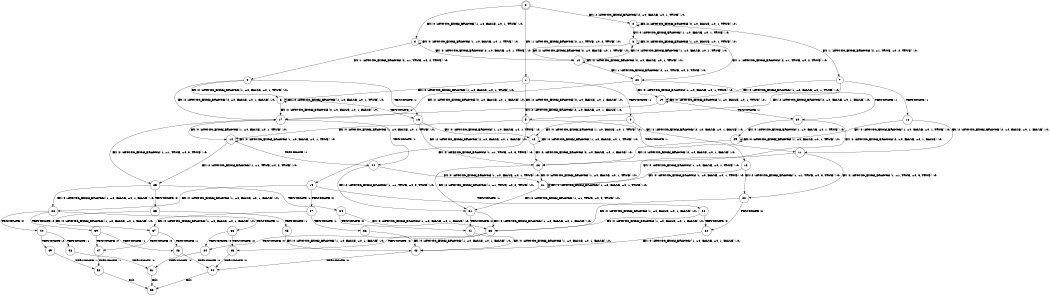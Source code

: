 digraph BCG {
size = "7, 10.5";
center = TRUE;
node [shape = circle];
0 [peripheries = 2];
0 -> 1 [label = "EX !1 !ATOMIC_EXCH_BRANCH (2, +1, TRUE, +0, 2, TRUE) !:0:"];
0 -> 2 [label = "EX !2 !ATOMIC_EXCH_BRANCH (2, +0, FALSE, +0, 1, TRUE) !:0:"];
0 -> 3 [label = "EX !0 !ATOMIC_EXCH_BRANCH (1, +0, FALSE, +0, 1, TRUE) !:0:"];
1 -> 4 [label = "TERMINATE !1"];
1 -> 5 [label = "EX !2 !ATOMIC_EXCH_BRANCH (2, +0, FALSE, +0, 1, FALSE) !:0:"];
1 -> 6 [label = "EX !0 !ATOMIC_EXCH_BRANCH (1, +0, FALSE, +0, 1, TRUE) !:0:"];
2 -> 7 [label = "EX !1 !ATOMIC_EXCH_BRANCH (2, +1, TRUE, +0, 2, TRUE) !:0:"];
2 -> 8 [label = "EX !0 !ATOMIC_EXCH_BRANCH (1, +0, FALSE, +0, 1, TRUE) !:0:"];
2 -> 2 [label = "EX !2 !ATOMIC_EXCH_BRANCH (2, +0, FALSE, +0, 1, TRUE) !:0:"];
3 -> 9 [label = "EX !1 !ATOMIC_EXCH_BRANCH (2, +1, TRUE, +0, 2, TRUE) !:0:"];
3 -> 10 [label = "EX !2 !ATOMIC_EXCH_BRANCH (2, +0, FALSE, +0, 1, TRUE) !:0:"];
3 -> 3 [label = "EX !0 !ATOMIC_EXCH_BRANCH (1, +0, FALSE, +0, 1, TRUE) !:0:"];
4 -> 11 [label = "EX !2 !ATOMIC_EXCH_BRANCH (2, +0, FALSE, +0, 1, FALSE) !:0:"];
4 -> 12 [label = "EX !0 !ATOMIC_EXCH_BRANCH (1, +0, FALSE, +0, 1, TRUE) !:0:"];
5 -> 13 [label = "TERMINATE !1"];
5 -> 14 [label = "EX !0 !ATOMIC_EXCH_BRANCH (1, +0, FALSE, +0, 1, TRUE) !:0:"];
5 -> 15 [label = "EX !2 !ATOMIC_EXCH_BRANCH (1, +1, TRUE, +0, 3, TRUE) !:0:"];
6 -> 16 [label = "TERMINATE !1"];
6 -> 17 [label = "EX !2 !ATOMIC_EXCH_BRANCH (2, +0, FALSE, +0, 1, FALSE) !:0:"];
6 -> 6 [label = "EX !0 !ATOMIC_EXCH_BRANCH (1, +0, FALSE, +0, 1, TRUE) !:0:"];
7 -> 18 [label = "TERMINATE !1"];
7 -> 19 [label = "EX !0 !ATOMIC_EXCH_BRANCH (1, +0, FALSE, +0, 1, TRUE) !:0:"];
7 -> 5 [label = "EX !2 !ATOMIC_EXCH_BRANCH (2, +0, FALSE, +0, 1, FALSE) !:0:"];
8 -> 20 [label = "EX !1 !ATOMIC_EXCH_BRANCH (2, +1, TRUE, +0, 2, TRUE) !:0:"];
8 -> 10 [label = "EX !2 !ATOMIC_EXCH_BRANCH (2, +0, FALSE, +0, 1, TRUE) !:0:"];
8 -> 8 [label = "EX !0 !ATOMIC_EXCH_BRANCH (1, +0, FALSE, +0, 1, TRUE) !:0:"];
9 -> 16 [label = "TERMINATE !1"];
9 -> 17 [label = "EX !2 !ATOMIC_EXCH_BRANCH (2, +0, FALSE, +0, 1, FALSE) !:0:"];
9 -> 6 [label = "EX !0 !ATOMIC_EXCH_BRANCH (1, +0, FALSE, +0, 1, TRUE) !:0:"];
10 -> 20 [label = "EX !1 !ATOMIC_EXCH_BRANCH (2, +1, TRUE, +0, 2, TRUE) !:0:"];
10 -> 10 [label = "EX !2 !ATOMIC_EXCH_BRANCH (2, +0, FALSE, +0, 1, TRUE) !:0:"];
10 -> 8 [label = "EX !0 !ATOMIC_EXCH_BRANCH (1, +0, FALSE, +0, 1, TRUE) !:0:"];
11 -> 21 [label = "EX !0 !ATOMIC_EXCH_BRANCH (1, +0, FALSE, +0, 1, TRUE) !:0:"];
11 -> 22 [label = "EX !2 !ATOMIC_EXCH_BRANCH (1, +1, TRUE, +0, 3, TRUE) !:0:"];
12 -> 23 [label = "EX !2 !ATOMIC_EXCH_BRANCH (2, +0, FALSE, +0, 1, FALSE) !:0:"];
12 -> 12 [label = "EX !0 !ATOMIC_EXCH_BRANCH (1, +0, FALSE, +0, 1, TRUE) !:0:"];
13 -> 21 [label = "EX !0 !ATOMIC_EXCH_BRANCH (1, +0, FALSE, +0, 1, TRUE) !:0:"];
13 -> 22 [label = "EX !2 !ATOMIC_EXCH_BRANCH (1, +1, TRUE, +0, 3, TRUE) !:0:"];
14 -> 24 [label = "TERMINATE !1"];
14 -> 25 [label = "EX !2 !ATOMIC_EXCH_BRANCH (1, +1, TRUE, +0, 3, TRUE) !:0:"];
14 -> 14 [label = "EX !0 !ATOMIC_EXCH_BRANCH (1, +0, FALSE, +0, 1, TRUE) !:0:"];
15 -> 26 [label = "TERMINATE !1"];
15 -> 27 [label = "TERMINATE !2"];
15 -> 28 [label = "EX !0 !ATOMIC_EXCH_BRANCH (1, +0, FALSE, +0, 1, FALSE) !:0:"];
16 -> 23 [label = "EX !2 !ATOMIC_EXCH_BRANCH (2, +0, FALSE, +0, 1, FALSE) !:0:"];
16 -> 12 [label = "EX !0 !ATOMIC_EXCH_BRANCH (1, +0, FALSE, +0, 1, TRUE) !:0:"];
17 -> 24 [label = "TERMINATE !1"];
17 -> 25 [label = "EX !2 !ATOMIC_EXCH_BRANCH (1, +1, TRUE, +0, 3, TRUE) !:0:"];
17 -> 14 [label = "EX !0 !ATOMIC_EXCH_BRANCH (1, +0, FALSE, +0, 1, TRUE) !:0:"];
18 -> 29 [label = "EX !0 !ATOMIC_EXCH_BRANCH (1, +0, FALSE, +0, 1, TRUE) !:0:"];
18 -> 11 [label = "EX !2 !ATOMIC_EXCH_BRANCH (2, +0, FALSE, +0, 1, FALSE) !:0:"];
19 -> 30 [label = "TERMINATE !1"];
19 -> 17 [label = "EX !2 !ATOMIC_EXCH_BRANCH (2, +0, FALSE, +0, 1, FALSE) !:0:"];
19 -> 19 [label = "EX !0 !ATOMIC_EXCH_BRANCH (1, +0, FALSE, +0, 1, TRUE) !:0:"];
20 -> 30 [label = "TERMINATE !1"];
20 -> 17 [label = "EX !2 !ATOMIC_EXCH_BRANCH (2, +0, FALSE, +0, 1, FALSE) !:0:"];
20 -> 19 [label = "EX !0 !ATOMIC_EXCH_BRANCH (1, +0, FALSE, +0, 1, TRUE) !:0:"];
21 -> 31 [label = "EX !2 !ATOMIC_EXCH_BRANCH (1, +1, TRUE, +0, 3, TRUE) !:0:"];
21 -> 21 [label = "EX !0 !ATOMIC_EXCH_BRANCH (1, +0, FALSE, +0, 1, TRUE) !:0:"];
22 -> 32 [label = "TERMINATE !2"];
22 -> 33 [label = "EX !0 !ATOMIC_EXCH_BRANCH (1, +0, FALSE, +0, 1, FALSE) !:0:"];
23 -> 31 [label = "EX !2 !ATOMIC_EXCH_BRANCH (1, +1, TRUE, +0, 3, TRUE) !:0:"];
23 -> 21 [label = "EX !0 !ATOMIC_EXCH_BRANCH (1, +0, FALSE, +0, 1, TRUE) !:0:"];
24 -> 31 [label = "EX !2 !ATOMIC_EXCH_BRANCH (1, +1, TRUE, +0, 3, TRUE) !:0:"];
24 -> 21 [label = "EX !0 !ATOMIC_EXCH_BRANCH (1, +0, FALSE, +0, 1, TRUE) !:0:"];
25 -> 34 [label = "TERMINATE !1"];
25 -> 35 [label = "TERMINATE !2"];
25 -> 28 [label = "EX !0 !ATOMIC_EXCH_BRANCH (1, +0, FALSE, +0, 1, FALSE) !:0:"];
26 -> 32 [label = "TERMINATE !2"];
26 -> 33 [label = "EX !0 !ATOMIC_EXCH_BRANCH (1, +0, FALSE, +0, 1, FALSE) !:0:"];
27 -> 36 [label = "TERMINATE !1"];
27 -> 37 [label = "EX !0 !ATOMIC_EXCH_BRANCH (1, +0, FALSE, +0, 1, FALSE) !:0:"];
28 -> 38 [label = "TERMINATE !1"];
28 -> 39 [label = "TERMINATE !2"];
28 -> 40 [label = "TERMINATE !0"];
29 -> 23 [label = "EX !2 !ATOMIC_EXCH_BRANCH (2, +0, FALSE, +0, 1, FALSE) !:0:"];
29 -> 29 [label = "EX !0 !ATOMIC_EXCH_BRANCH (1, +0, FALSE, +0, 1, TRUE) !:0:"];
30 -> 23 [label = "EX !2 !ATOMIC_EXCH_BRANCH (2, +0, FALSE, +0, 1, FALSE) !:0:"];
30 -> 29 [label = "EX !0 !ATOMIC_EXCH_BRANCH (1, +0, FALSE, +0, 1, TRUE) !:0:"];
31 -> 41 [label = "TERMINATE !2"];
31 -> 33 [label = "EX !0 !ATOMIC_EXCH_BRANCH (1, +0, FALSE, +0, 1, FALSE) !:0:"];
32 -> 42 [label = "EX !0 !ATOMIC_EXCH_BRANCH (1, +0, FALSE, +0, 1, FALSE) !:0:"];
33 -> 43 [label = "TERMINATE !2"];
33 -> 44 [label = "TERMINATE !0"];
34 -> 41 [label = "TERMINATE !2"];
34 -> 33 [label = "EX !0 !ATOMIC_EXCH_BRANCH (1, +0, FALSE, +0, 1, FALSE) !:0:"];
35 -> 45 [label = "TERMINATE !1"];
35 -> 37 [label = "EX !0 !ATOMIC_EXCH_BRANCH (1, +0, FALSE, +0, 1, FALSE) !:0:"];
36 -> 42 [label = "EX !0 !ATOMIC_EXCH_BRANCH (1, +0, FALSE, +0, 1, FALSE) !:0:"];
37 -> 46 [label = "TERMINATE !1"];
37 -> 47 [label = "TERMINATE !0"];
38 -> 43 [label = "TERMINATE !2"];
38 -> 44 [label = "TERMINATE !0"];
39 -> 46 [label = "TERMINATE !1"];
39 -> 47 [label = "TERMINATE !0"];
40 -> 48 [label = "TERMINATE !1"];
40 -> 49 [label = "TERMINATE !2"];
41 -> 42 [label = "EX !0 !ATOMIC_EXCH_BRANCH (1, +0, FALSE, +0, 1, FALSE) !:0:"];
42 -> 50 [label = "TERMINATE !0"];
43 -> 50 [label = "TERMINATE !0"];
44 -> 51 [label = "TERMINATE !2"];
45 -> 42 [label = "EX !0 !ATOMIC_EXCH_BRANCH (1, +0, FALSE, +0, 1, FALSE) !:0:"];
46 -> 50 [label = "TERMINATE !0"];
47 -> 52 [label = "TERMINATE !1"];
48 -> 51 [label = "TERMINATE !2"];
49 -> 52 [label = "TERMINATE !1"];
50 -> 53 [label = "exit"];
51 -> 53 [label = "exit"];
52 -> 53 [label = "exit"];
}
